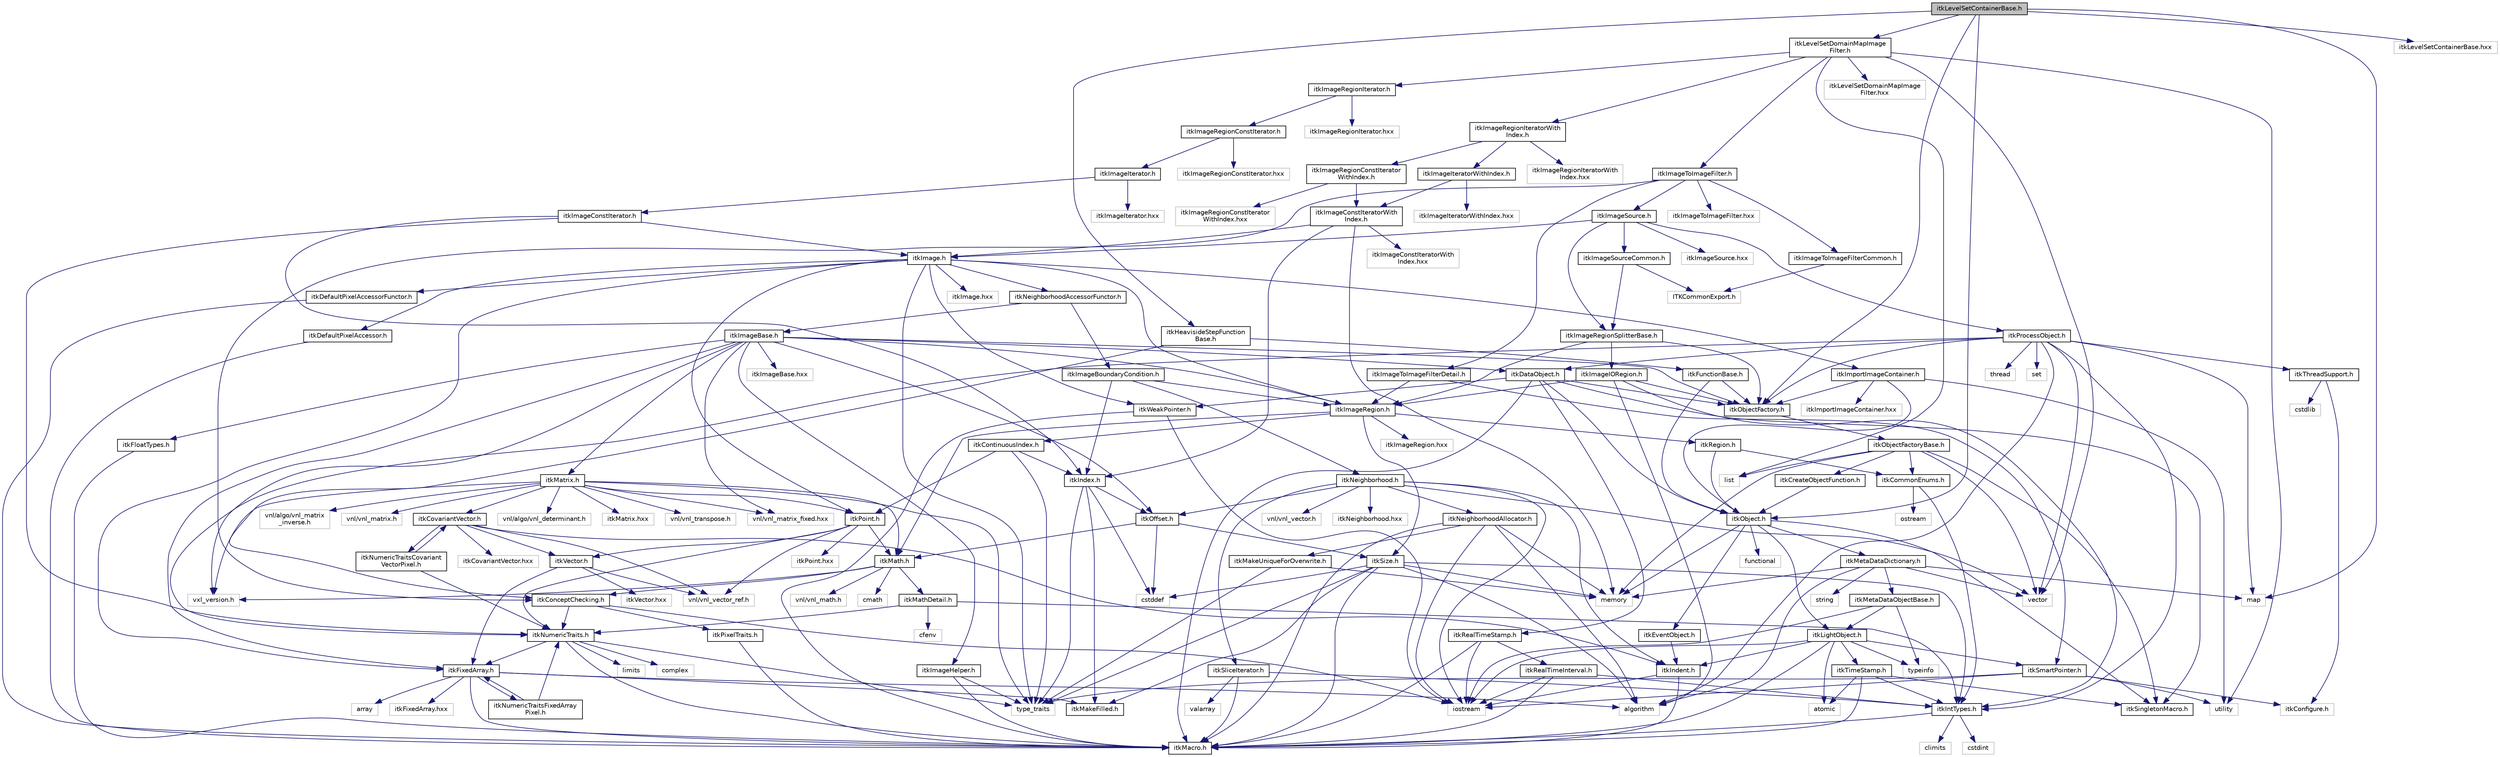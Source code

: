 digraph "itkLevelSetContainerBase.h"
{
 // LATEX_PDF_SIZE
  edge [fontname="Helvetica",fontsize="10",labelfontname="Helvetica",labelfontsize="10"];
  node [fontname="Helvetica",fontsize="10",shape=record];
  Node1 [label="itkLevelSetContainerBase.h",height=0.2,width=0.4,color="black", fillcolor="grey75", style="filled", fontcolor="black",tooltip=" "];
  Node1 -> Node2 [color="midnightblue",fontsize="10",style="solid",fontname="Helvetica"];
  Node2 [label="map",height=0.2,width=0.4,color="grey75", fillcolor="white", style="filled",tooltip=" "];
  Node1 -> Node3 [color="midnightblue",fontsize="10",style="solid",fontname="Helvetica"];
  Node3 [label="itkObject.h",height=0.2,width=0.4,color="black", fillcolor="white", style="filled",URL="$itkObject_8h.html",tooltip=" "];
  Node3 -> Node4 [color="midnightblue",fontsize="10",style="solid",fontname="Helvetica"];
  Node4 [label="itkLightObject.h",height=0.2,width=0.4,color="black", fillcolor="white", style="filled",URL="$itkLightObject_8h.html",tooltip=" "];
  Node4 -> Node5 [color="midnightblue",fontsize="10",style="solid",fontname="Helvetica"];
  Node5 [label="itkMacro.h",height=0.2,width=0.4,color="black", fillcolor="white", style="filled",URL="$itkMacro_8h.html",tooltip=" "];
  Node4 -> Node6 [color="midnightblue",fontsize="10",style="solid",fontname="Helvetica"];
  Node6 [label="itkSmartPointer.h",height=0.2,width=0.4,color="black", fillcolor="white", style="filled",URL="$itkSmartPointer_8h.html",tooltip=" "];
  Node6 -> Node7 [color="midnightblue",fontsize="10",style="solid",fontname="Helvetica"];
  Node7 [label="iostream",height=0.2,width=0.4,color="grey75", fillcolor="white", style="filled",tooltip=" "];
  Node6 -> Node8 [color="midnightblue",fontsize="10",style="solid",fontname="Helvetica"];
  Node8 [label="utility",height=0.2,width=0.4,color="grey75", fillcolor="white", style="filled",tooltip=" "];
  Node6 -> Node9 [color="midnightblue",fontsize="10",style="solid",fontname="Helvetica"];
  Node9 [label="type_traits",height=0.2,width=0.4,color="grey75", fillcolor="white", style="filled",tooltip=" "];
  Node6 -> Node10 [color="midnightblue",fontsize="10",style="solid",fontname="Helvetica"];
  Node10 [label="itkConfigure.h",height=0.2,width=0.4,color="grey75", fillcolor="white", style="filled",tooltip=" "];
  Node4 -> Node11 [color="midnightblue",fontsize="10",style="solid",fontname="Helvetica"];
  Node11 [label="itkTimeStamp.h",height=0.2,width=0.4,color="black", fillcolor="white", style="filled",URL="$itkTimeStamp_8h.html",tooltip=" "];
  Node11 -> Node5 [color="midnightblue",fontsize="10",style="solid",fontname="Helvetica"];
  Node11 -> Node12 [color="midnightblue",fontsize="10",style="solid",fontname="Helvetica"];
  Node12 [label="itkIntTypes.h",height=0.2,width=0.4,color="black", fillcolor="white", style="filled",URL="$itkIntTypes_8h.html",tooltip=" "];
  Node12 -> Node5 [color="midnightblue",fontsize="10",style="solid",fontname="Helvetica"];
  Node12 -> Node13 [color="midnightblue",fontsize="10",style="solid",fontname="Helvetica"];
  Node13 [label="cstdint",height=0.2,width=0.4,color="grey75", fillcolor="white", style="filled",tooltip=" "];
  Node12 -> Node14 [color="midnightblue",fontsize="10",style="solid",fontname="Helvetica"];
  Node14 [label="climits",height=0.2,width=0.4,color="grey75", fillcolor="white", style="filled",tooltip=" "];
  Node11 -> Node15 [color="midnightblue",fontsize="10",style="solid",fontname="Helvetica"];
  Node15 [label="atomic",height=0.2,width=0.4,color="grey75", fillcolor="white", style="filled",tooltip=" "];
  Node11 -> Node16 [color="midnightblue",fontsize="10",style="solid",fontname="Helvetica"];
  Node16 [label="itkSingletonMacro.h",height=0.2,width=0.4,color="black", fillcolor="white", style="filled",URL="$itkSingletonMacro_8h.html",tooltip=" "];
  Node4 -> Node17 [color="midnightblue",fontsize="10",style="solid",fontname="Helvetica"];
  Node17 [label="itkIndent.h",height=0.2,width=0.4,color="black", fillcolor="white", style="filled",URL="$itkIndent_8h.html",tooltip=" "];
  Node17 -> Node5 [color="midnightblue",fontsize="10",style="solid",fontname="Helvetica"];
  Node17 -> Node7 [color="midnightblue",fontsize="10",style="solid",fontname="Helvetica"];
  Node4 -> Node15 [color="midnightblue",fontsize="10",style="solid",fontname="Helvetica"];
  Node4 -> Node7 [color="midnightblue",fontsize="10",style="solid",fontname="Helvetica"];
  Node4 -> Node18 [color="midnightblue",fontsize="10",style="solid",fontname="Helvetica"];
  Node18 [label="typeinfo",height=0.2,width=0.4,color="grey75", fillcolor="white", style="filled",tooltip=" "];
  Node3 -> Node19 [color="midnightblue",fontsize="10",style="solid",fontname="Helvetica"];
  Node19 [label="itkEventObject.h",height=0.2,width=0.4,color="black", fillcolor="white", style="filled",URL="$itkEventObject_8h.html",tooltip=" "];
  Node19 -> Node17 [color="midnightblue",fontsize="10",style="solid",fontname="Helvetica"];
  Node3 -> Node20 [color="midnightblue",fontsize="10",style="solid",fontname="Helvetica"];
  Node20 [label="itkMetaDataDictionary.h",height=0.2,width=0.4,color="black", fillcolor="white", style="filled",URL="$itkMetaDataDictionary_8h.html",tooltip=" "];
  Node20 -> Node21 [color="midnightblue",fontsize="10",style="solid",fontname="Helvetica"];
  Node21 [label="itkMetaDataObjectBase.h",height=0.2,width=0.4,color="black", fillcolor="white", style="filled",URL="$itkMetaDataObjectBase_8h.html",tooltip=" "];
  Node21 -> Node4 [color="midnightblue",fontsize="10",style="solid",fontname="Helvetica"];
  Node21 -> Node18 [color="midnightblue",fontsize="10",style="solid",fontname="Helvetica"];
  Node21 -> Node7 [color="midnightblue",fontsize="10",style="solid",fontname="Helvetica"];
  Node20 -> Node22 [color="midnightblue",fontsize="10",style="solid",fontname="Helvetica"];
  Node22 [label="algorithm",height=0.2,width=0.4,color="grey75", fillcolor="white", style="filled",tooltip=" "];
  Node20 -> Node23 [color="midnightblue",fontsize="10",style="solid",fontname="Helvetica"];
  Node23 [label="vector",height=0.2,width=0.4,color="grey75", fillcolor="white", style="filled",tooltip=" "];
  Node20 -> Node2 [color="midnightblue",fontsize="10",style="solid",fontname="Helvetica"];
  Node20 -> Node24 [color="midnightblue",fontsize="10",style="solid",fontname="Helvetica"];
  Node24 [label="string",height=0.2,width=0.4,color="grey75", fillcolor="white", style="filled",tooltip=" "];
  Node20 -> Node25 [color="midnightblue",fontsize="10",style="solid",fontname="Helvetica"];
  Node25 [label="memory",height=0.2,width=0.4,color="grey75", fillcolor="white", style="filled",tooltip=" "];
  Node3 -> Node16 [color="midnightblue",fontsize="10",style="solid",fontname="Helvetica"];
  Node3 -> Node26 [color="midnightblue",fontsize="10",style="solid",fontname="Helvetica"];
  Node26 [label="functional",height=0.2,width=0.4,color="grey75", fillcolor="white", style="filled",tooltip=" "];
  Node3 -> Node25 [color="midnightblue",fontsize="10",style="solid",fontname="Helvetica"];
  Node1 -> Node27 [color="midnightblue",fontsize="10",style="solid",fontname="Helvetica"];
  Node27 [label="itkObjectFactory.h",height=0.2,width=0.4,color="black", fillcolor="white", style="filled",URL="$itkObjectFactory_8h.html",tooltip=" "];
  Node27 -> Node28 [color="midnightblue",fontsize="10",style="solid",fontname="Helvetica"];
  Node28 [label="itkObjectFactoryBase.h",height=0.2,width=0.4,color="black", fillcolor="white", style="filled",URL="$itkObjectFactoryBase_8h.html",tooltip=" "];
  Node28 -> Node29 [color="midnightblue",fontsize="10",style="solid",fontname="Helvetica"];
  Node29 [label="itkCreateObjectFunction.h",height=0.2,width=0.4,color="black", fillcolor="white", style="filled",URL="$itkCreateObjectFunction_8h.html",tooltip=" "];
  Node29 -> Node3 [color="midnightblue",fontsize="10",style="solid",fontname="Helvetica"];
  Node28 -> Node16 [color="midnightblue",fontsize="10",style="solid",fontname="Helvetica"];
  Node28 -> Node30 [color="midnightblue",fontsize="10",style="solid",fontname="Helvetica"];
  Node30 [label="itkCommonEnums.h",height=0.2,width=0.4,color="black", fillcolor="white", style="filled",URL="$itkCommonEnums_8h.html",tooltip=" "];
  Node30 -> Node12 [color="midnightblue",fontsize="10",style="solid",fontname="Helvetica"];
  Node30 -> Node31 [color="midnightblue",fontsize="10",style="solid",fontname="Helvetica"];
  Node31 [label="ostream",height=0.2,width=0.4,color="grey75", fillcolor="white", style="filled",tooltip=" "];
  Node28 -> Node32 [color="midnightblue",fontsize="10",style="solid",fontname="Helvetica"];
  Node32 [label="list",height=0.2,width=0.4,color="grey75", fillcolor="white", style="filled",tooltip=" "];
  Node28 -> Node25 [color="midnightblue",fontsize="10",style="solid",fontname="Helvetica"];
  Node28 -> Node23 [color="midnightblue",fontsize="10",style="solid",fontname="Helvetica"];
  Node1 -> Node33 [color="midnightblue",fontsize="10",style="solid",fontname="Helvetica"];
  Node33 [label="itkHeavisideStepFunction\lBase.h",height=0.2,width=0.4,color="black", fillcolor="white", style="filled",URL="$itkHeavisideStepFunctionBase_8h.html",tooltip=" "];
  Node33 -> Node34 [color="midnightblue",fontsize="10",style="solid",fontname="Helvetica"];
  Node34 [label="itkFunctionBase.h",height=0.2,width=0.4,color="black", fillcolor="white", style="filled",URL="$itkFunctionBase_8h.html",tooltip=" "];
  Node34 -> Node3 [color="midnightblue",fontsize="10",style="solid",fontname="Helvetica"];
  Node34 -> Node27 [color="midnightblue",fontsize="10",style="solid",fontname="Helvetica"];
  Node33 -> Node35 [color="midnightblue",fontsize="10",style="solid",fontname="Helvetica"];
  Node35 [label="itkConceptChecking.h",height=0.2,width=0.4,color="black", fillcolor="white", style="filled",URL="$itkConceptChecking_8h.html",tooltip=" "];
  Node35 -> Node36 [color="midnightblue",fontsize="10",style="solid",fontname="Helvetica"];
  Node36 [label="itkPixelTraits.h",height=0.2,width=0.4,color="black", fillcolor="white", style="filled",URL="$itkPixelTraits_8h.html",tooltip=" "];
  Node36 -> Node5 [color="midnightblue",fontsize="10",style="solid",fontname="Helvetica"];
  Node35 -> Node37 [color="midnightblue",fontsize="10",style="solid",fontname="Helvetica"];
  Node37 [label="itkNumericTraits.h",height=0.2,width=0.4,color="black", fillcolor="white", style="filled",URL="$itkNumericTraits_8h.html",tooltip=" "];
  Node37 -> Node5 [color="midnightblue",fontsize="10",style="solid",fontname="Helvetica"];
  Node37 -> Node38 [color="midnightblue",fontsize="10",style="solid",fontname="Helvetica"];
  Node38 [label="limits",height=0.2,width=0.4,color="grey75", fillcolor="white", style="filled",tooltip=" "];
  Node37 -> Node39 [color="midnightblue",fontsize="10",style="solid",fontname="Helvetica"];
  Node39 [label="complex",height=0.2,width=0.4,color="grey75", fillcolor="white", style="filled",tooltip=" "];
  Node37 -> Node9 [color="midnightblue",fontsize="10",style="solid",fontname="Helvetica"];
  Node37 -> Node40 [color="midnightblue",fontsize="10",style="solid",fontname="Helvetica"];
  Node40 [label="itkFixedArray.h",height=0.2,width=0.4,color="black", fillcolor="white", style="filled",URL="$itkFixedArray_8h.html",tooltip=" "];
  Node40 -> Node5 [color="midnightblue",fontsize="10",style="solid",fontname="Helvetica"];
  Node40 -> Node41 [color="midnightblue",fontsize="10",style="solid",fontname="Helvetica"];
  Node41 [label="itkMakeFilled.h",height=0.2,width=0.4,color="black", fillcolor="white", style="filled",URL="$itkMakeFilled_8h.html",tooltip=" "];
  Node40 -> Node22 [color="midnightblue",fontsize="10",style="solid",fontname="Helvetica"];
  Node40 -> Node42 [color="midnightblue",fontsize="10",style="solid",fontname="Helvetica"];
  Node42 [label="array",height=0.2,width=0.4,color="grey75", fillcolor="white", style="filled",tooltip=" "];
  Node40 -> Node43 [color="midnightblue",fontsize="10",style="solid",fontname="Helvetica"];
  Node43 [label="itkFixedArray.hxx",height=0.2,width=0.4,color="grey75", fillcolor="white", style="filled",tooltip=" "];
  Node40 -> Node44 [color="midnightblue",fontsize="10",style="solid",fontname="Helvetica"];
  Node44 [label="itkNumericTraitsFixedArray\lPixel.h",height=0.2,width=0.4,color="black", fillcolor="white", style="filled",URL="$itkNumericTraitsFixedArrayPixel_8h.html",tooltip=" "];
  Node44 -> Node37 [color="midnightblue",fontsize="10",style="solid",fontname="Helvetica"];
  Node44 -> Node40 [color="midnightblue",fontsize="10",style="solid",fontname="Helvetica"];
  Node35 -> Node7 [color="midnightblue",fontsize="10",style="solid",fontname="Helvetica"];
  Node1 -> Node45 [color="midnightblue",fontsize="10",style="solid",fontname="Helvetica"];
  Node45 [label="itkLevelSetDomainMapImage\lFilter.h",height=0.2,width=0.4,color="black", fillcolor="white", style="filled",URL="$itkLevelSetDomainMapImageFilter_8h.html",tooltip=" "];
  Node45 -> Node46 [color="midnightblue",fontsize="10",style="solid",fontname="Helvetica"];
  Node46 [label="itkImageToImageFilter.h",height=0.2,width=0.4,color="black", fillcolor="white", style="filled",URL="$itkImageToImageFilter_8h.html",tooltip=" "];
  Node46 -> Node47 [color="midnightblue",fontsize="10",style="solid",fontname="Helvetica"];
  Node47 [label="itkImageSource.h",height=0.2,width=0.4,color="black", fillcolor="white", style="filled",URL="$itkImageSource_8h.html",tooltip=" "];
  Node47 -> Node48 [color="midnightblue",fontsize="10",style="solid",fontname="Helvetica"];
  Node48 [label="itkProcessObject.h",height=0.2,width=0.4,color="black", fillcolor="white", style="filled",URL="$itkProcessObject_8h.html",tooltip=" "];
  Node48 -> Node49 [color="midnightblue",fontsize="10",style="solid",fontname="Helvetica"];
  Node49 [label="itkDataObject.h",height=0.2,width=0.4,color="black", fillcolor="white", style="filled",URL="$itkDataObject_8h.html",tooltip=" "];
  Node49 -> Node3 [color="midnightblue",fontsize="10",style="solid",fontname="Helvetica"];
  Node49 -> Node5 [color="midnightblue",fontsize="10",style="solid",fontname="Helvetica"];
  Node49 -> Node16 [color="midnightblue",fontsize="10",style="solid",fontname="Helvetica"];
  Node49 -> Node50 [color="midnightblue",fontsize="10",style="solid",fontname="Helvetica"];
  Node50 [label="itkWeakPointer.h",height=0.2,width=0.4,color="black", fillcolor="white", style="filled",URL="$itkWeakPointer_8h.html",tooltip=" "];
  Node50 -> Node5 [color="midnightblue",fontsize="10",style="solid",fontname="Helvetica"];
  Node50 -> Node7 [color="midnightblue",fontsize="10",style="solid",fontname="Helvetica"];
  Node49 -> Node51 [color="midnightblue",fontsize="10",style="solid",fontname="Helvetica"];
  Node51 [label="itkRealTimeStamp.h",height=0.2,width=0.4,color="black", fillcolor="white", style="filled",URL="$itkRealTimeStamp_8h.html",tooltip=" "];
  Node51 -> Node52 [color="midnightblue",fontsize="10",style="solid",fontname="Helvetica"];
  Node52 [label="itkRealTimeInterval.h",height=0.2,width=0.4,color="black", fillcolor="white", style="filled",URL="$itkRealTimeInterval_8h.html",tooltip=" "];
  Node52 -> Node12 [color="midnightblue",fontsize="10",style="solid",fontname="Helvetica"];
  Node52 -> Node5 [color="midnightblue",fontsize="10",style="solid",fontname="Helvetica"];
  Node52 -> Node7 [color="midnightblue",fontsize="10",style="solid",fontname="Helvetica"];
  Node51 -> Node5 [color="midnightblue",fontsize="10",style="solid",fontname="Helvetica"];
  Node51 -> Node7 [color="midnightblue",fontsize="10",style="solid",fontname="Helvetica"];
  Node49 -> Node27 [color="midnightblue",fontsize="10",style="solid",fontname="Helvetica"];
  Node48 -> Node27 [color="midnightblue",fontsize="10",style="solid",fontname="Helvetica"];
  Node48 -> Node37 [color="midnightblue",fontsize="10",style="solid",fontname="Helvetica"];
  Node48 -> Node53 [color="midnightblue",fontsize="10",style="solid",fontname="Helvetica"];
  Node53 [label="itkThreadSupport.h",height=0.2,width=0.4,color="black", fillcolor="white", style="filled",URL="$itkThreadSupport_8h.html",tooltip=" "];
  Node53 -> Node54 [color="midnightblue",fontsize="10",style="solid",fontname="Helvetica"];
  Node54 [label="cstdlib",height=0.2,width=0.4,color="grey75", fillcolor="white", style="filled",tooltip=" "];
  Node53 -> Node10 [color="midnightblue",fontsize="10",style="solid",fontname="Helvetica"];
  Node48 -> Node12 [color="midnightblue",fontsize="10",style="solid",fontname="Helvetica"];
  Node48 -> Node23 [color="midnightblue",fontsize="10",style="solid",fontname="Helvetica"];
  Node48 -> Node2 [color="midnightblue",fontsize="10",style="solid",fontname="Helvetica"];
  Node48 -> Node55 [color="midnightblue",fontsize="10",style="solid",fontname="Helvetica"];
  Node55 [label="set",height=0.2,width=0.4,color="grey75", fillcolor="white", style="filled",tooltip=" "];
  Node48 -> Node22 [color="midnightblue",fontsize="10",style="solid",fontname="Helvetica"];
  Node48 -> Node56 [color="midnightblue",fontsize="10",style="solid",fontname="Helvetica"];
  Node56 [label="thread",height=0.2,width=0.4,color="grey75", fillcolor="white", style="filled",tooltip=" "];
  Node47 -> Node57 [color="midnightblue",fontsize="10",style="solid",fontname="Helvetica"];
  Node57 [label="itkImage.h",height=0.2,width=0.4,color="black", fillcolor="white", style="filled",URL="$itkImage_8h.html",tooltip=" "];
  Node57 -> Node58 [color="midnightblue",fontsize="10",style="solid",fontname="Helvetica"];
  Node58 [label="itkImageRegion.h",height=0.2,width=0.4,color="black", fillcolor="white", style="filled",URL="$itkImageRegion_8h.html",tooltip=" "];
  Node58 -> Node59 [color="midnightblue",fontsize="10",style="solid",fontname="Helvetica"];
  Node59 [label="itkRegion.h",height=0.2,width=0.4,color="black", fillcolor="white", style="filled",URL="$itkRegion_8h.html",tooltip=" "];
  Node59 -> Node3 [color="midnightblue",fontsize="10",style="solid",fontname="Helvetica"];
  Node59 -> Node30 [color="midnightblue",fontsize="10",style="solid",fontname="Helvetica"];
  Node58 -> Node60 [color="midnightblue",fontsize="10",style="solid",fontname="Helvetica"];
  Node60 [label="itkSize.h",height=0.2,width=0.4,color="black", fillcolor="white", style="filled",URL="$itkSize_8h.html",tooltip=" "];
  Node60 -> Node12 [color="midnightblue",fontsize="10",style="solid",fontname="Helvetica"];
  Node60 -> Node5 [color="midnightblue",fontsize="10",style="solid",fontname="Helvetica"];
  Node60 -> Node41 [color="midnightblue",fontsize="10",style="solid",fontname="Helvetica"];
  Node60 -> Node22 [color="midnightblue",fontsize="10",style="solid",fontname="Helvetica"];
  Node60 -> Node61 [color="midnightblue",fontsize="10",style="solid",fontname="Helvetica"];
  Node61 [label="cstddef",height=0.2,width=0.4,color="grey75", fillcolor="white", style="filled",tooltip=" "];
  Node60 -> Node9 [color="midnightblue",fontsize="10",style="solid",fontname="Helvetica"];
  Node60 -> Node25 [color="midnightblue",fontsize="10",style="solid",fontname="Helvetica"];
  Node58 -> Node62 [color="midnightblue",fontsize="10",style="solid",fontname="Helvetica"];
  Node62 [label="itkContinuousIndex.h",height=0.2,width=0.4,color="black", fillcolor="white", style="filled",URL="$itkContinuousIndex_8h.html",tooltip=" "];
  Node62 -> Node63 [color="midnightblue",fontsize="10",style="solid",fontname="Helvetica"];
  Node63 [label="itkPoint.h",height=0.2,width=0.4,color="black", fillcolor="white", style="filled",URL="$itkPoint_8h.html",tooltip=" "];
  Node63 -> Node37 [color="midnightblue",fontsize="10",style="solid",fontname="Helvetica"];
  Node63 -> Node64 [color="midnightblue",fontsize="10",style="solid",fontname="Helvetica"];
  Node64 [label="itkVector.h",height=0.2,width=0.4,color="black", fillcolor="white", style="filled",URL="$itkVector_8h.html",tooltip=" "];
  Node64 -> Node40 [color="midnightblue",fontsize="10",style="solid",fontname="Helvetica"];
  Node64 -> Node65 [color="midnightblue",fontsize="10",style="solid",fontname="Helvetica"];
  Node65 [label="vnl/vnl_vector_ref.h",height=0.2,width=0.4,color="grey75", fillcolor="white", style="filled",tooltip=" "];
  Node64 -> Node66 [color="midnightblue",fontsize="10",style="solid",fontname="Helvetica"];
  Node66 [label="itkVector.hxx",height=0.2,width=0.4,color="grey75", fillcolor="white", style="filled",tooltip=" "];
  Node63 -> Node65 [color="midnightblue",fontsize="10",style="solid",fontname="Helvetica"];
  Node63 -> Node67 [color="midnightblue",fontsize="10",style="solid",fontname="Helvetica"];
  Node67 [label="itkMath.h",height=0.2,width=0.4,color="black", fillcolor="white", style="filled",URL="$itkMath_8h.html",tooltip=" "];
  Node67 -> Node68 [color="midnightblue",fontsize="10",style="solid",fontname="Helvetica"];
  Node68 [label="cmath",height=0.2,width=0.4,color="grey75", fillcolor="white", style="filled",tooltip=" "];
  Node67 -> Node69 [color="midnightblue",fontsize="10",style="solid",fontname="Helvetica"];
  Node69 [label="itkMathDetail.h",height=0.2,width=0.4,color="black", fillcolor="white", style="filled",URL="$itkMathDetail_8h.html",tooltip=" "];
  Node69 -> Node12 [color="midnightblue",fontsize="10",style="solid",fontname="Helvetica"];
  Node69 -> Node37 [color="midnightblue",fontsize="10",style="solid",fontname="Helvetica"];
  Node69 -> Node70 [color="midnightblue",fontsize="10",style="solid",fontname="Helvetica"];
  Node70 [label="cfenv",height=0.2,width=0.4,color="grey75", fillcolor="white", style="filled",tooltip=" "];
  Node67 -> Node35 [color="midnightblue",fontsize="10",style="solid",fontname="Helvetica"];
  Node67 -> Node71 [color="midnightblue",fontsize="10",style="solid",fontname="Helvetica"];
  Node71 [label="vnl/vnl_math.h",height=0.2,width=0.4,color="grey75", fillcolor="white", style="filled",tooltip=" "];
  Node67 -> Node72 [color="midnightblue",fontsize="10",style="solid",fontname="Helvetica"];
  Node72 [label="vxl_version.h",height=0.2,width=0.4,color="grey75", fillcolor="white", style="filled",tooltip=" "];
  Node63 -> Node73 [color="midnightblue",fontsize="10",style="solid",fontname="Helvetica"];
  Node73 [label="itkPoint.hxx",height=0.2,width=0.4,color="grey75", fillcolor="white", style="filled",tooltip=" "];
  Node62 -> Node74 [color="midnightblue",fontsize="10",style="solid",fontname="Helvetica"];
  Node74 [label="itkIndex.h",height=0.2,width=0.4,color="black", fillcolor="white", style="filled",URL="$itkIndex_8h.html",tooltip=" "];
  Node74 -> Node41 [color="midnightblue",fontsize="10",style="solid",fontname="Helvetica"];
  Node74 -> Node75 [color="midnightblue",fontsize="10",style="solid",fontname="Helvetica"];
  Node75 [label="itkOffset.h",height=0.2,width=0.4,color="black", fillcolor="white", style="filled",URL="$itkOffset_8h.html",tooltip=" "];
  Node75 -> Node60 [color="midnightblue",fontsize="10",style="solid",fontname="Helvetica"];
  Node75 -> Node67 [color="midnightblue",fontsize="10",style="solid",fontname="Helvetica"];
  Node75 -> Node61 [color="midnightblue",fontsize="10",style="solid",fontname="Helvetica"];
  Node74 -> Node61 [color="midnightblue",fontsize="10",style="solid",fontname="Helvetica"];
  Node74 -> Node9 [color="midnightblue",fontsize="10",style="solid",fontname="Helvetica"];
  Node62 -> Node9 [color="midnightblue",fontsize="10",style="solid",fontname="Helvetica"];
  Node58 -> Node67 [color="midnightblue",fontsize="10",style="solid",fontname="Helvetica"];
  Node58 -> Node76 [color="midnightblue",fontsize="10",style="solid",fontname="Helvetica"];
  Node76 [label="itkImageRegion.hxx",height=0.2,width=0.4,color="grey75", fillcolor="white", style="filled",tooltip=" "];
  Node57 -> Node77 [color="midnightblue",fontsize="10",style="solid",fontname="Helvetica"];
  Node77 [label="itkImportImageContainer.h",height=0.2,width=0.4,color="black", fillcolor="white", style="filled",URL="$itkImportImageContainer_8h.html",tooltip=" "];
  Node77 -> Node3 [color="midnightblue",fontsize="10",style="solid",fontname="Helvetica"];
  Node77 -> Node27 [color="midnightblue",fontsize="10",style="solid",fontname="Helvetica"];
  Node77 -> Node8 [color="midnightblue",fontsize="10",style="solid",fontname="Helvetica"];
  Node77 -> Node78 [color="midnightblue",fontsize="10",style="solid",fontname="Helvetica"];
  Node78 [label="itkImportImageContainer.hxx",height=0.2,width=0.4,color="grey75", fillcolor="white", style="filled",tooltip=" "];
  Node57 -> Node79 [color="midnightblue",fontsize="10",style="solid",fontname="Helvetica"];
  Node79 [label="itkDefaultPixelAccessor.h",height=0.2,width=0.4,color="black", fillcolor="white", style="filled",URL="$itkDefaultPixelAccessor_8h.html",tooltip=" "];
  Node79 -> Node5 [color="midnightblue",fontsize="10",style="solid",fontname="Helvetica"];
  Node57 -> Node80 [color="midnightblue",fontsize="10",style="solid",fontname="Helvetica"];
  Node80 [label="itkDefaultPixelAccessorFunctor.h",height=0.2,width=0.4,color="black", fillcolor="white", style="filled",URL="$itkDefaultPixelAccessorFunctor_8h.html",tooltip=" "];
  Node80 -> Node5 [color="midnightblue",fontsize="10",style="solid",fontname="Helvetica"];
  Node57 -> Node63 [color="midnightblue",fontsize="10",style="solid",fontname="Helvetica"];
  Node57 -> Node40 [color="midnightblue",fontsize="10",style="solid",fontname="Helvetica"];
  Node57 -> Node50 [color="midnightblue",fontsize="10",style="solid",fontname="Helvetica"];
  Node57 -> Node81 [color="midnightblue",fontsize="10",style="solid",fontname="Helvetica"];
  Node81 [label="itkNeighborhoodAccessorFunctor.h",height=0.2,width=0.4,color="black", fillcolor="white", style="filled",URL="$itkNeighborhoodAccessorFunctor_8h.html",tooltip=" "];
  Node81 -> Node82 [color="midnightblue",fontsize="10",style="solid",fontname="Helvetica"];
  Node82 [label="itkImageBoundaryCondition.h",height=0.2,width=0.4,color="black", fillcolor="white", style="filled",URL="$itkImageBoundaryCondition_8h.html",tooltip=" "];
  Node82 -> Node74 [color="midnightblue",fontsize="10",style="solid",fontname="Helvetica"];
  Node82 -> Node83 [color="midnightblue",fontsize="10",style="solid",fontname="Helvetica"];
  Node83 [label="itkNeighborhood.h",height=0.2,width=0.4,color="black", fillcolor="white", style="filled",URL="$itkNeighborhood_8h.html",tooltip=" "];
  Node83 -> Node7 [color="midnightblue",fontsize="10",style="solid",fontname="Helvetica"];
  Node83 -> Node84 [color="midnightblue",fontsize="10",style="solid",fontname="Helvetica"];
  Node84 [label="itkNeighborhoodAllocator.h",height=0.2,width=0.4,color="black", fillcolor="white", style="filled",URL="$itkNeighborhoodAllocator_8h.html",tooltip=" "];
  Node84 -> Node85 [color="midnightblue",fontsize="10",style="solid",fontname="Helvetica"];
  Node85 [label="itkMakeUniqueForOverwrite.h",height=0.2,width=0.4,color="black", fillcolor="white", style="filled",URL="$itkMakeUniqueForOverwrite_8h.html",tooltip=" "];
  Node85 -> Node25 [color="midnightblue",fontsize="10",style="solid",fontname="Helvetica"];
  Node85 -> Node9 [color="midnightblue",fontsize="10",style="solid",fontname="Helvetica"];
  Node84 -> Node22 [color="midnightblue",fontsize="10",style="solid",fontname="Helvetica"];
  Node84 -> Node7 [color="midnightblue",fontsize="10",style="solid",fontname="Helvetica"];
  Node84 -> Node25 [color="midnightblue",fontsize="10",style="solid",fontname="Helvetica"];
  Node84 -> Node5 [color="midnightblue",fontsize="10",style="solid",fontname="Helvetica"];
  Node83 -> Node17 [color="midnightblue",fontsize="10",style="solid",fontname="Helvetica"];
  Node83 -> Node86 [color="midnightblue",fontsize="10",style="solid",fontname="Helvetica"];
  Node86 [label="itkSliceIterator.h",height=0.2,width=0.4,color="black", fillcolor="white", style="filled",URL="$itkSliceIterator_8h.html",tooltip=" "];
  Node86 -> Node5 [color="midnightblue",fontsize="10",style="solid",fontname="Helvetica"];
  Node86 -> Node12 [color="midnightblue",fontsize="10",style="solid",fontname="Helvetica"];
  Node86 -> Node87 [color="midnightblue",fontsize="10",style="solid",fontname="Helvetica"];
  Node87 [label="valarray",height=0.2,width=0.4,color="grey75", fillcolor="white", style="filled",tooltip=" "];
  Node83 -> Node88 [color="midnightblue",fontsize="10",style="solid",fontname="Helvetica"];
  Node88 [label="vnl/vnl_vector.h",height=0.2,width=0.4,color="grey75", fillcolor="white", style="filled",tooltip=" "];
  Node83 -> Node75 [color="midnightblue",fontsize="10",style="solid",fontname="Helvetica"];
  Node83 -> Node23 [color="midnightblue",fontsize="10",style="solid",fontname="Helvetica"];
  Node83 -> Node89 [color="midnightblue",fontsize="10",style="solid",fontname="Helvetica"];
  Node89 [label="itkNeighborhood.hxx",height=0.2,width=0.4,color="grey75", fillcolor="white", style="filled",tooltip=" "];
  Node82 -> Node58 [color="midnightblue",fontsize="10",style="solid",fontname="Helvetica"];
  Node81 -> Node90 [color="midnightblue",fontsize="10",style="solid",fontname="Helvetica"];
  Node90 [label="itkImageBase.h",height=0.2,width=0.4,color="black", fillcolor="white", style="filled",URL="$itkImageBase_8h.html",tooltip=" "];
  Node90 -> Node49 [color="midnightblue",fontsize="10",style="solid",fontname="Helvetica"];
  Node90 -> Node58 [color="midnightblue",fontsize="10",style="solid",fontname="Helvetica"];
  Node90 -> Node91 [color="midnightblue",fontsize="10",style="solid",fontname="Helvetica"];
  Node91 [label="itkMatrix.h",height=0.2,width=0.4,color="black", fillcolor="white", style="filled",URL="$itkMatrix_8h.html",tooltip=" "];
  Node91 -> Node63 [color="midnightblue",fontsize="10",style="solid",fontname="Helvetica"];
  Node91 -> Node92 [color="midnightblue",fontsize="10",style="solid",fontname="Helvetica"];
  Node92 [label="itkCovariantVector.h",height=0.2,width=0.4,color="black", fillcolor="white", style="filled",URL="$itkCovariantVector_8h.html",tooltip=" "];
  Node92 -> Node17 [color="midnightblue",fontsize="10",style="solid",fontname="Helvetica"];
  Node92 -> Node64 [color="midnightblue",fontsize="10",style="solid",fontname="Helvetica"];
  Node92 -> Node65 [color="midnightblue",fontsize="10",style="solid",fontname="Helvetica"];
  Node92 -> Node93 [color="midnightblue",fontsize="10",style="solid",fontname="Helvetica"];
  Node93 [label="itkNumericTraitsCovariant\lVectorPixel.h",height=0.2,width=0.4,color="black", fillcolor="white", style="filled",URL="$itkNumericTraitsCovariantVectorPixel_8h.html",tooltip=" "];
  Node93 -> Node37 [color="midnightblue",fontsize="10",style="solid",fontname="Helvetica"];
  Node93 -> Node92 [color="midnightblue",fontsize="10",style="solid",fontname="Helvetica"];
  Node92 -> Node94 [color="midnightblue",fontsize="10",style="solid",fontname="Helvetica"];
  Node94 [label="itkCovariantVector.hxx",height=0.2,width=0.4,color="grey75", fillcolor="white", style="filled",tooltip=" "];
  Node91 -> Node72 [color="midnightblue",fontsize="10",style="solid",fontname="Helvetica"];
  Node91 -> Node95 [color="midnightblue",fontsize="10",style="solid",fontname="Helvetica"];
  Node95 [label="vnl/vnl_matrix_fixed.hxx",height=0.2,width=0.4,color="grey75", fillcolor="white", style="filled",tooltip=" "];
  Node91 -> Node96 [color="midnightblue",fontsize="10",style="solid",fontname="Helvetica"];
  Node96 [label="vnl/vnl_transpose.h",height=0.2,width=0.4,color="grey75", fillcolor="white", style="filled",tooltip=" "];
  Node91 -> Node97 [color="midnightblue",fontsize="10",style="solid",fontname="Helvetica"];
  Node97 [label="vnl/algo/vnl_matrix\l_inverse.h",height=0.2,width=0.4,color="grey75", fillcolor="white", style="filled",tooltip=" "];
  Node91 -> Node98 [color="midnightblue",fontsize="10",style="solid",fontname="Helvetica"];
  Node98 [label="vnl/vnl_matrix.h",height=0.2,width=0.4,color="grey75", fillcolor="white", style="filled",tooltip=" "];
  Node91 -> Node99 [color="midnightblue",fontsize="10",style="solid",fontname="Helvetica"];
  Node99 [label="vnl/algo/vnl_determinant.h",height=0.2,width=0.4,color="grey75", fillcolor="white", style="filled",tooltip=" "];
  Node91 -> Node67 [color="midnightblue",fontsize="10",style="solid",fontname="Helvetica"];
  Node91 -> Node9 [color="midnightblue",fontsize="10",style="solid",fontname="Helvetica"];
  Node91 -> Node100 [color="midnightblue",fontsize="10",style="solid",fontname="Helvetica"];
  Node100 [label="itkMatrix.hxx",height=0.2,width=0.4,color="grey75", fillcolor="white", style="filled",tooltip=" "];
  Node90 -> Node27 [color="midnightblue",fontsize="10",style="solid",fontname="Helvetica"];
  Node90 -> Node75 [color="midnightblue",fontsize="10",style="solid",fontname="Helvetica"];
  Node90 -> Node40 [color="midnightblue",fontsize="10",style="solid",fontname="Helvetica"];
  Node90 -> Node101 [color="midnightblue",fontsize="10",style="solid",fontname="Helvetica"];
  Node101 [label="itkImageHelper.h",height=0.2,width=0.4,color="black", fillcolor="white", style="filled",URL="$itkImageHelper_8h.html",tooltip=" "];
  Node101 -> Node5 [color="midnightblue",fontsize="10",style="solid",fontname="Helvetica"];
  Node101 -> Node9 [color="midnightblue",fontsize="10",style="solid",fontname="Helvetica"];
  Node90 -> Node102 [color="midnightblue",fontsize="10",style="solid",fontname="Helvetica"];
  Node102 [label="itkFloatTypes.h",height=0.2,width=0.4,color="black", fillcolor="white", style="filled",URL="$itkFloatTypes_8h.html",tooltip=" "];
  Node102 -> Node5 [color="midnightblue",fontsize="10",style="solid",fontname="Helvetica"];
  Node90 -> Node72 [color="midnightblue",fontsize="10",style="solid",fontname="Helvetica"];
  Node90 -> Node95 [color="midnightblue",fontsize="10",style="solid",fontname="Helvetica"];
  Node90 -> Node103 [color="midnightblue",fontsize="10",style="solid",fontname="Helvetica"];
  Node103 [label="itkImageBase.hxx",height=0.2,width=0.4,color="grey75", fillcolor="white", style="filled",tooltip=" "];
  Node57 -> Node9 [color="midnightblue",fontsize="10",style="solid",fontname="Helvetica"];
  Node57 -> Node104 [color="midnightblue",fontsize="10",style="solid",fontname="Helvetica"];
  Node104 [label="itkImage.hxx",height=0.2,width=0.4,color="grey75", fillcolor="white", style="filled",tooltip=" "];
  Node47 -> Node105 [color="midnightblue",fontsize="10",style="solid",fontname="Helvetica"];
  Node105 [label="itkImageRegionSplitterBase.h",height=0.2,width=0.4,color="black", fillcolor="white", style="filled",URL="$itkImageRegionSplitterBase_8h.html",tooltip=" "];
  Node105 -> Node58 [color="midnightblue",fontsize="10",style="solid",fontname="Helvetica"];
  Node105 -> Node27 [color="midnightblue",fontsize="10",style="solid",fontname="Helvetica"];
  Node105 -> Node106 [color="midnightblue",fontsize="10",style="solid",fontname="Helvetica"];
  Node106 [label="itkImageIORegion.h",height=0.2,width=0.4,color="black", fillcolor="white", style="filled",URL="$itkImageIORegion_8h.html",tooltip=" "];
  Node106 -> Node22 [color="midnightblue",fontsize="10",style="solid",fontname="Helvetica"];
  Node106 -> Node12 [color="midnightblue",fontsize="10",style="solid",fontname="Helvetica"];
  Node106 -> Node27 [color="midnightblue",fontsize="10",style="solid",fontname="Helvetica"];
  Node106 -> Node58 [color="midnightblue",fontsize="10",style="solid",fontname="Helvetica"];
  Node47 -> Node107 [color="midnightblue",fontsize="10",style="solid",fontname="Helvetica"];
  Node107 [label="itkImageSourceCommon.h",height=0.2,width=0.4,color="black", fillcolor="white", style="filled",URL="$itkImageSourceCommon_8h.html",tooltip=" "];
  Node107 -> Node108 [color="midnightblue",fontsize="10",style="solid",fontname="Helvetica"];
  Node108 [label="ITKCommonExport.h",height=0.2,width=0.4,color="grey75", fillcolor="white", style="filled",tooltip=" "];
  Node107 -> Node105 [color="midnightblue",fontsize="10",style="solid",fontname="Helvetica"];
  Node47 -> Node109 [color="midnightblue",fontsize="10",style="solid",fontname="Helvetica"];
  Node109 [label="itkImageSource.hxx",height=0.2,width=0.4,color="grey75", fillcolor="white", style="filled",tooltip=" "];
  Node46 -> Node35 [color="midnightblue",fontsize="10",style="solid",fontname="Helvetica"];
  Node46 -> Node110 [color="midnightblue",fontsize="10",style="solid",fontname="Helvetica"];
  Node110 [label="itkImageToImageFilterDetail.h",height=0.2,width=0.4,color="black", fillcolor="white", style="filled",URL="$itkImageToImageFilterDetail_8h.html",tooltip=" "];
  Node110 -> Node58 [color="midnightblue",fontsize="10",style="solid",fontname="Helvetica"];
  Node110 -> Node6 [color="midnightblue",fontsize="10",style="solid",fontname="Helvetica"];
  Node46 -> Node111 [color="midnightblue",fontsize="10",style="solid",fontname="Helvetica"];
  Node111 [label="itkImageToImageFilterCommon.h",height=0.2,width=0.4,color="black", fillcolor="white", style="filled",URL="$itkImageToImageFilterCommon_8h.html",tooltip=" "];
  Node111 -> Node108 [color="midnightblue",fontsize="10",style="solid",fontname="Helvetica"];
  Node46 -> Node112 [color="midnightblue",fontsize="10",style="solid",fontname="Helvetica"];
  Node112 [label="itkImageToImageFilter.hxx",height=0.2,width=0.4,color="grey75", fillcolor="white", style="filled",tooltip=" "];
  Node45 -> Node113 [color="midnightblue",fontsize="10",style="solid",fontname="Helvetica"];
  Node113 [label="itkImageRegionIterator.h",height=0.2,width=0.4,color="black", fillcolor="white", style="filled",URL="$itkImageRegionIterator_8h.html",tooltip=" "];
  Node113 -> Node114 [color="midnightblue",fontsize="10",style="solid",fontname="Helvetica"];
  Node114 [label="itkImageRegionConstIterator.h",height=0.2,width=0.4,color="black", fillcolor="white", style="filled",URL="$itkImageRegionConstIterator_8h.html",tooltip=" "];
  Node114 -> Node115 [color="midnightblue",fontsize="10",style="solid",fontname="Helvetica"];
  Node115 [label="itkImageIterator.h",height=0.2,width=0.4,color="black", fillcolor="white", style="filled",URL="$itkImageIterator_8h.html",tooltip=" "];
  Node115 -> Node116 [color="midnightblue",fontsize="10",style="solid",fontname="Helvetica"];
  Node116 [label="itkImageConstIterator.h",height=0.2,width=0.4,color="black", fillcolor="white", style="filled",URL="$itkImageConstIterator_8h.html",tooltip=" "];
  Node116 -> Node57 [color="midnightblue",fontsize="10",style="solid",fontname="Helvetica"];
  Node116 -> Node74 [color="midnightblue",fontsize="10",style="solid",fontname="Helvetica"];
  Node116 -> Node37 [color="midnightblue",fontsize="10",style="solid",fontname="Helvetica"];
  Node115 -> Node117 [color="midnightblue",fontsize="10",style="solid",fontname="Helvetica"];
  Node117 [label="itkImageIterator.hxx",height=0.2,width=0.4,color="grey75", fillcolor="white", style="filled",tooltip=" "];
  Node114 -> Node118 [color="midnightblue",fontsize="10",style="solid",fontname="Helvetica"];
  Node118 [label="itkImageRegionConstIterator.hxx",height=0.2,width=0.4,color="grey75", fillcolor="white", style="filled",tooltip=" "];
  Node113 -> Node119 [color="midnightblue",fontsize="10",style="solid",fontname="Helvetica"];
  Node119 [label="itkImageRegionIterator.hxx",height=0.2,width=0.4,color="grey75", fillcolor="white", style="filled",tooltip=" "];
  Node45 -> Node120 [color="midnightblue",fontsize="10",style="solid",fontname="Helvetica"];
  Node120 [label="itkImageRegionIteratorWith\lIndex.h",height=0.2,width=0.4,color="black", fillcolor="white", style="filled",URL="$itkImageRegionIteratorWithIndex_8h.html",tooltip=" "];
  Node120 -> Node121 [color="midnightblue",fontsize="10",style="solid",fontname="Helvetica"];
  Node121 [label="itkImageRegionConstIterator\lWithIndex.h",height=0.2,width=0.4,color="black", fillcolor="white", style="filled",URL="$itkImageRegionConstIteratorWithIndex_8h.html",tooltip=" "];
  Node121 -> Node122 [color="midnightblue",fontsize="10",style="solid",fontname="Helvetica"];
  Node122 [label="itkImageConstIteratorWith\lIndex.h",height=0.2,width=0.4,color="black", fillcolor="white", style="filled",URL="$itkImageConstIteratorWithIndex_8h.html",tooltip=" "];
  Node122 -> Node74 [color="midnightblue",fontsize="10",style="solid",fontname="Helvetica"];
  Node122 -> Node57 [color="midnightblue",fontsize="10",style="solid",fontname="Helvetica"];
  Node122 -> Node25 [color="midnightblue",fontsize="10",style="solid",fontname="Helvetica"];
  Node122 -> Node123 [color="midnightblue",fontsize="10",style="solid",fontname="Helvetica"];
  Node123 [label="itkImageConstIteratorWith\lIndex.hxx",height=0.2,width=0.4,color="grey75", fillcolor="white", style="filled",tooltip=" "];
  Node121 -> Node124 [color="midnightblue",fontsize="10",style="solid",fontname="Helvetica"];
  Node124 [label="itkImageRegionConstIterator\lWithIndex.hxx",height=0.2,width=0.4,color="grey75", fillcolor="white", style="filled",tooltip=" "];
  Node120 -> Node125 [color="midnightblue",fontsize="10",style="solid",fontname="Helvetica"];
  Node125 [label="itkImageIteratorWithIndex.h",height=0.2,width=0.4,color="black", fillcolor="white", style="filled",URL="$itkImageIteratorWithIndex_8h.html",tooltip=" "];
  Node125 -> Node122 [color="midnightblue",fontsize="10",style="solid",fontname="Helvetica"];
  Node125 -> Node126 [color="midnightblue",fontsize="10",style="solid",fontname="Helvetica"];
  Node126 [label="itkImageIteratorWithIndex.hxx",height=0.2,width=0.4,color="grey75", fillcolor="white", style="filled",tooltip=" "];
  Node120 -> Node127 [color="midnightblue",fontsize="10",style="solid",fontname="Helvetica"];
  Node127 [label="itkImageRegionIteratorWith\lIndex.hxx",height=0.2,width=0.4,color="grey75", fillcolor="white", style="filled",tooltip=" "];
  Node45 -> Node32 [color="midnightblue",fontsize="10",style="solid",fontname="Helvetica"];
  Node45 -> Node8 [color="midnightblue",fontsize="10",style="solid",fontname="Helvetica"];
  Node45 -> Node23 [color="midnightblue",fontsize="10",style="solid",fontname="Helvetica"];
  Node45 -> Node128 [color="midnightblue",fontsize="10",style="solid",fontname="Helvetica"];
  Node128 [label="itkLevelSetDomainMapImage\lFilter.hxx",height=0.2,width=0.4,color="grey75", fillcolor="white", style="filled",tooltip=" "];
  Node1 -> Node129 [color="midnightblue",fontsize="10",style="solid",fontname="Helvetica"];
  Node129 [label="itkLevelSetContainerBase.hxx",height=0.2,width=0.4,color="grey75", fillcolor="white", style="filled",tooltip=" "];
}
